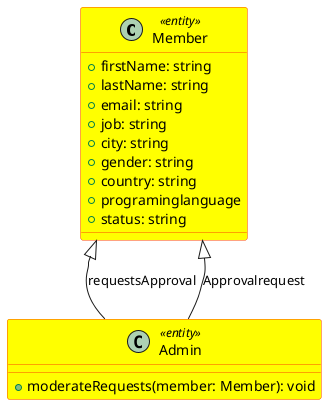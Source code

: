 @startuml

class Member <<entity>> {
  + firstName: string
  + lastName: string
  + email: string
  + job: string
  + city: string
  + gender: string
  + country: string
  + programinglanguage
  + status: string
}

class Admin <<entity>> {
  +moderateRequests(member: Member): void
}

Member <|-- Admin : requestsApproval
Admin --|> Member : Approvalrequest

skinparam class {
BackgroundColor yellow
ArrowColor Yellow
BorderColor OrangeRed
skinparam stereotypeCBackgroundColor OrangeRed
}

@enduml

